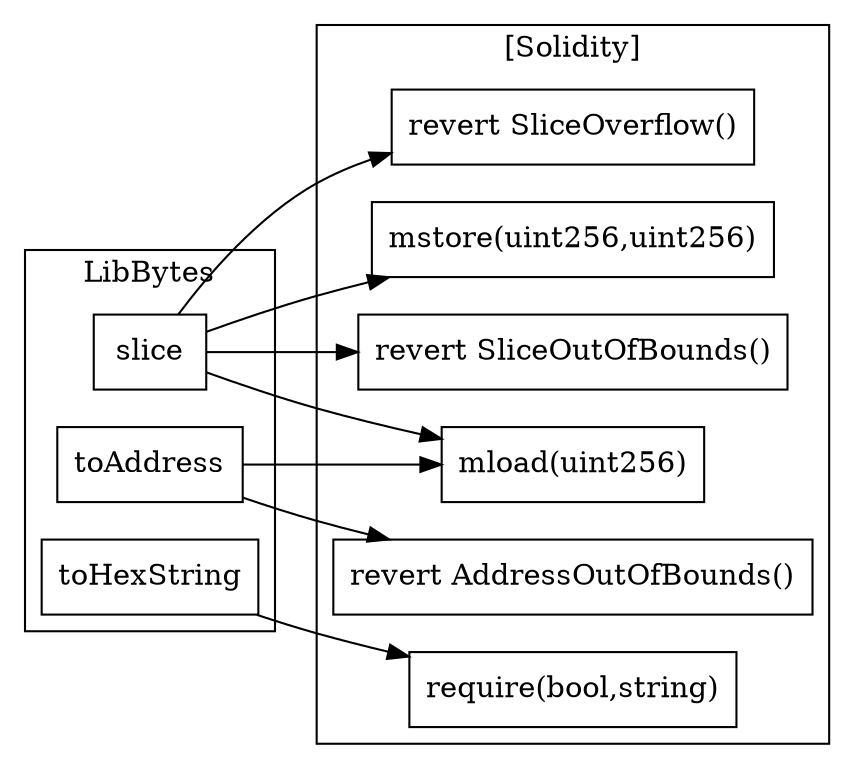 strict digraph {
rankdir="LR"
node [shape=box]
subgraph cluster_151_LibBytes {
label = "LibBytes"
"151_slice" [label="slice"]
"151_toAddress" [label="toAddress"]
"151_toHexString" [label="toHexString"]
}subgraph cluster_solidity {
label = "[Solidity]"
"require(bool,string)" 
"revert SliceOverflow()" 
"mstore(uint256,uint256)" 
"revert AddressOutOfBounds()" 
"revert SliceOutOfBounds()" 
"mload(uint256)" 
"151_slice" -> "revert SliceOverflow()"
"151_toAddress" -> "revert AddressOutOfBounds()"
"151_slice" -> "mload(uint256)"
"151_toAddress" -> "mload(uint256)"
"151_slice" -> "mstore(uint256,uint256)"
"151_slice" -> "revert SliceOutOfBounds()"
"151_toHexString" -> "require(bool,string)"
}
}